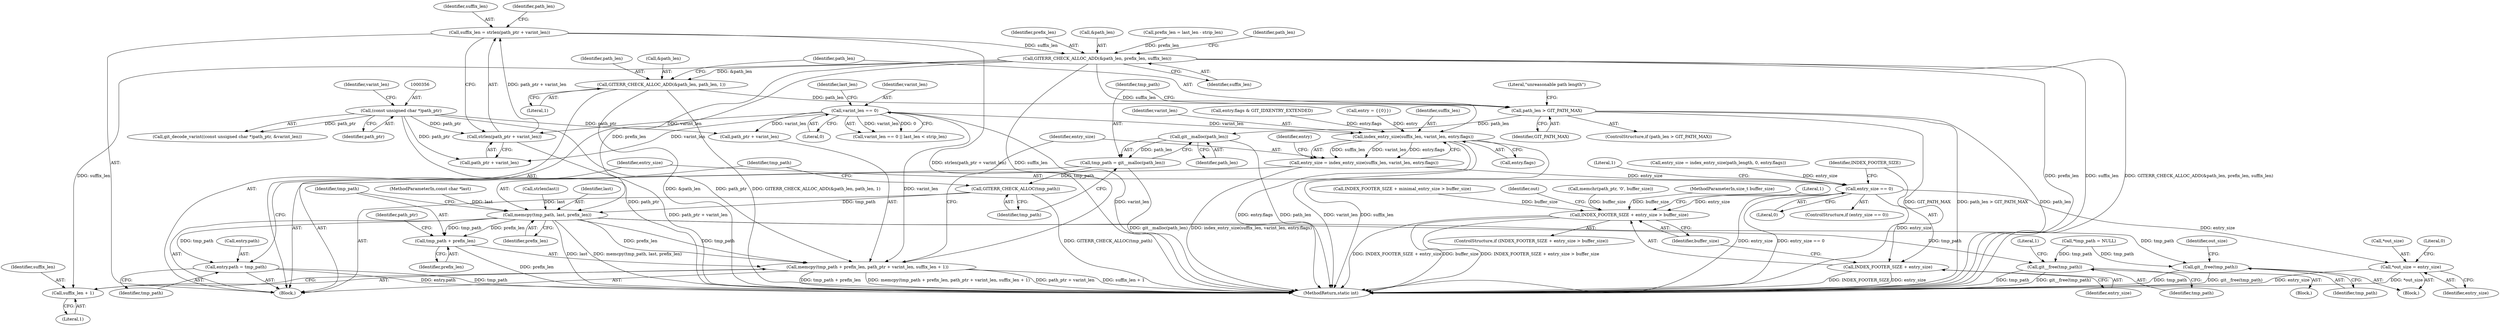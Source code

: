 digraph "0_libgit2_3db1af1f370295ad5355b8f64b865a2a357bcac0@API" {
"1000380" [label="(Call,suffix_len = strlen(path_ptr + varint_len))"];
"1000382" [label="(Call,strlen(path_ptr + varint_len))"];
"1000355" [label="(Call,(const unsigned char *)path_ptr)"];
"1000366" [label="(Call,varint_len == 0)"];
"1000386" [label="(Call,GITERR_CHECK_ALLOC_ADD(&path_len, prefix_len, suffix_len))"];
"1000391" [label="(Call,GITERR_CHECK_ALLOC_ADD(&path_len, path_len, 1))"];
"1000397" [label="(Call,path_len > GIT_PATH_MAX)"];
"1000405" [label="(Call,git__malloc(path_len))"];
"1000403" [label="(Call,tmp_path = git__malloc(path_len))"];
"1000407" [label="(Call,GITERR_CHECK_ALLOC(tmp_path))"];
"1000409" [label="(Call,memcpy(tmp_path, last, prefix_len))"];
"1000413" [label="(Call,memcpy(tmp_path + prefix_len, path_ptr + varint_len, suffix_len + 1))"];
"1000414" [label="(Call,tmp_path + prefix_len)"];
"1000431" [label="(Call,entry.path = tmp_path)"];
"1000461" [label="(Call,git__free(tmp_path))"];
"1000466" [label="(Call,git__free(tmp_path))"];
"1000420" [label="(Call,suffix_len + 1)"];
"1000425" [label="(Call,index_entry_size(suffix_len, varint_len, entry.flags))"];
"1000423" [label="(Call,entry_size = index_entry_size(suffix_len, varint_len, entry.flags))"];
"1000437" [label="(Call,entry_size == 0)"];
"1000444" [label="(Call,INDEX_FOOTER_SIZE + entry_size > buffer_size)"];
"1000445" [label="(Call,INDEX_FOOTER_SIZE + entry_size)"];
"1000468" [label="(Call,*out_size = entry_size)"];
"1000387" [label="(Call,&path_len)"];
"1000465" [label="(Literal,1)"];
"1000345" [label="(Block,)"];
"1000395" [label="(Literal,1)"];
"1000422" [label="(Literal,1)"];
"1000461" [label="(Call,git__free(tmp_path))"];
"1000413" [label="(Call,memcpy(tmp_path + prefix_len, path_ptr + varint_len, suffix_len + 1))"];
"1000397" [label="(Call,path_len > GIT_PATH_MAX)"];
"1000108" [label="(MethodParameterIn,const char *last)"];
"1000354" [label="(Call,git_decode_varint((const unsigned char *)path_ptr, &varint_len))"];
"1000357" [label="(Identifier,path_ptr)"];
"1000404" [label="(Identifier,tmp_path)"];
"1000410" [label="(Identifier,tmp_path)"];
"1000425" [label="(Call,index_entry_size(suffix_len, varint_len, entry.flags))"];
"1000107" [label="(MethodParameterIn,size_t buffer_size)"];
"1000329" [label="(Call,entry_size = index_entry_size(path_length, 0, entry.flags))"];
"1000386" [label="(Call,GITERR_CHECK_ALLOC_ADD(&path_len, prefix_len, suffix_len))"];
"1000392" [label="(Call,&path_len)"];
"1000420" [label="(Call,suffix_len + 1)"];
"1000407" [label="(Call,GITERR_CHECK_ALLOC(tmp_path))"];
"1000375" [label="(Call,prefix_len = last_len - strip_len)"];
"1000423" [label="(Call,entry_size = index_entry_size(suffix_len, varint_len, entry.flags))"];
"1000368" [label="(Literal,0)"];
"1000447" [label="(Identifier,entry_size)"];
"1000467" [label="(Identifier,tmp_path)"];
"1000451" [label="(Literal,1)"];
"1000390" [label="(Identifier,suffix_len)"];
"1000466" [label="(Call,git__free(tmp_path))"];
"1000367" [label="(Identifier,varint_len)"];
"1000432" [label="(Call,entry.path)"];
"1000433" [label="(Identifier,entry)"];
"1000366" [label="(Call,varint_len == 0)"];
"1000437" [label="(Call,entry_size == 0)"];
"1000444" [label="(Call,INDEX_FOOTER_SIZE + entry_size > buffer_size)"];
"1000383" [label="(Call,path_ptr + varint_len)"];
"1000462" [label="(Identifier,tmp_path)"];
"1000382" [label="(Call,strlen(path_ptr + varint_len))"];
"1000370" [label="(Identifier,last_len)"];
"1000359" [label="(Identifier,varint_len)"];
"1000393" [label="(Identifier,path_len)"];
"1000431" [label="(Call,entry.path = tmp_path)"];
"1000474" [label="(MethodReturn,static int)"];
"1000130" [label="(Call,INDEX_FOOTER_SIZE + minimal_entry_size > buffer_size)"];
"1000417" [label="(Call,path_ptr + varint_len)"];
"1000415" [label="(Identifier,tmp_path)"];
"1000414" [label="(Call,tmp_path + prefix_len)"];
"1000443" [label="(ControlStructure,if (INDEX_FOOTER_SIZE + entry_size > buffer_size))"];
"1000416" [label="(Identifier,prefix_len)"];
"1000362" [label="(Call,strlen(last))"];
"1000446" [label="(Identifier,INDEX_FOOTER_SIZE)"];
"1000402" [label="(Literal,\"unreasonable path length\")"];
"1000389" [label="(Identifier,prefix_len)"];
"1000408" [label="(Identifier,tmp_path)"];
"1000427" [label="(Identifier,varint_len)"];
"1000471" [label="(Identifier,entry_size)"];
"1000411" [label="(Identifier,last)"];
"1000262" [label="(Call,entry.flags & GIT_IDXENTRY_EXTENDED)"];
"1000439" [label="(Literal,0)"];
"1000424" [label="(Identifier,entry_size)"];
"1000470" [label="(Identifier,out_size)"];
"1000436" [label="(ControlStructure,if (entry_size == 0))"];
"1000381" [label="(Identifier,suffix_len)"];
"1000412" [label="(Identifier,prefix_len)"];
"1000455" [label="(Identifier,out)"];
"1000115" [label="(Call,entry = {{0}})"];
"1000445" [label="(Call,INDEX_FOOTER_SIZE + entry_size)"];
"1000468" [label="(Call,*out_size = entry_size)"];
"1000469" [label="(Call,*out_size)"];
"1000391" [label="(Call,GITERR_CHECK_ALLOC_ADD(&path_len, path_len, 1))"];
"1000126" [label="(Call,*tmp_path = NULL)"];
"1000421" [label="(Identifier,suffix_len)"];
"1000403" [label="(Call,tmp_path = git__malloc(path_len))"];
"1000399" [label="(Identifier,GIT_PATH_MAX)"];
"1000448" [label="(Identifier,buffer_size)"];
"1000438" [label="(Identifier,entry_size)"];
"1000380" [label="(Call,suffix_len = strlen(path_ptr + varint_len))"];
"1000365" [label="(Call,varint_len == 0 || last_len < strip_len)"];
"1000109" [label="(Block,)"];
"1000426" [label="(Identifier,suffix_len)"];
"1000394" [label="(Identifier,path_len)"];
"1000409" [label="(Call,memcpy(tmp_path, last, prefix_len))"];
"1000398" [label="(Identifier,path_len)"];
"1000355" [label="(Call,(const unsigned char *)path_ptr)"];
"1000406" [label="(Identifier,path_len)"];
"1000313" [label="(Call,memchr(path_ptr, '\0', buffer_size))"];
"1000405" [label="(Call,git__malloc(path_len))"];
"1000435" [label="(Identifier,tmp_path)"];
"1000473" [label="(Literal,0)"];
"1000388" [label="(Identifier,path_len)"];
"1000442" [label="(Literal,1)"];
"1000396" [label="(ControlStructure,if (path_len > GIT_PATH_MAX))"];
"1000428" [label="(Call,entry.flags)"];
"1000460" [label="(Block,)"];
"1000418" [label="(Identifier,path_ptr)"];
"1000380" -> "1000345"  [label="AST: "];
"1000380" -> "1000382"  [label="CFG: "];
"1000381" -> "1000380"  [label="AST: "];
"1000382" -> "1000380"  [label="AST: "];
"1000388" -> "1000380"  [label="CFG: "];
"1000380" -> "1000474"  [label="DDG: strlen(path_ptr + varint_len)"];
"1000382" -> "1000380"  [label="DDG: path_ptr + varint_len"];
"1000380" -> "1000386"  [label="DDG: suffix_len"];
"1000382" -> "1000383"  [label="CFG: "];
"1000383" -> "1000382"  [label="AST: "];
"1000382" -> "1000474"  [label="DDG: path_ptr + varint_len"];
"1000355" -> "1000382"  [label="DDG: path_ptr"];
"1000366" -> "1000382"  [label="DDG: varint_len"];
"1000355" -> "1000354"  [label="AST: "];
"1000355" -> "1000357"  [label="CFG: "];
"1000356" -> "1000355"  [label="AST: "];
"1000357" -> "1000355"  [label="AST: "];
"1000359" -> "1000355"  [label="CFG: "];
"1000355" -> "1000474"  [label="DDG: path_ptr"];
"1000355" -> "1000354"  [label="DDG: path_ptr"];
"1000355" -> "1000383"  [label="DDG: path_ptr"];
"1000355" -> "1000413"  [label="DDG: path_ptr"];
"1000355" -> "1000417"  [label="DDG: path_ptr"];
"1000366" -> "1000365"  [label="AST: "];
"1000366" -> "1000368"  [label="CFG: "];
"1000367" -> "1000366"  [label="AST: "];
"1000368" -> "1000366"  [label="AST: "];
"1000370" -> "1000366"  [label="CFG: "];
"1000365" -> "1000366"  [label="CFG: "];
"1000366" -> "1000474"  [label="DDG: varint_len"];
"1000366" -> "1000365"  [label="DDG: varint_len"];
"1000366" -> "1000365"  [label="DDG: 0"];
"1000366" -> "1000383"  [label="DDG: varint_len"];
"1000366" -> "1000413"  [label="DDG: varint_len"];
"1000366" -> "1000417"  [label="DDG: varint_len"];
"1000366" -> "1000425"  [label="DDG: varint_len"];
"1000386" -> "1000345"  [label="AST: "];
"1000386" -> "1000390"  [label="CFG: "];
"1000387" -> "1000386"  [label="AST: "];
"1000389" -> "1000386"  [label="AST: "];
"1000390" -> "1000386"  [label="AST: "];
"1000393" -> "1000386"  [label="CFG: "];
"1000386" -> "1000474"  [label="DDG: prefix_len"];
"1000386" -> "1000474"  [label="DDG: suffix_len"];
"1000386" -> "1000474"  [label="DDG: GITERR_CHECK_ALLOC_ADD(&path_len, prefix_len, suffix_len)"];
"1000375" -> "1000386"  [label="DDG: prefix_len"];
"1000386" -> "1000391"  [label="DDG: &path_len"];
"1000386" -> "1000409"  [label="DDG: prefix_len"];
"1000386" -> "1000413"  [label="DDG: suffix_len"];
"1000386" -> "1000420"  [label="DDG: suffix_len"];
"1000386" -> "1000425"  [label="DDG: suffix_len"];
"1000391" -> "1000345"  [label="AST: "];
"1000391" -> "1000395"  [label="CFG: "];
"1000392" -> "1000391"  [label="AST: "];
"1000394" -> "1000391"  [label="AST: "];
"1000395" -> "1000391"  [label="AST: "];
"1000398" -> "1000391"  [label="CFG: "];
"1000391" -> "1000474"  [label="DDG: &path_len"];
"1000391" -> "1000474"  [label="DDG: GITERR_CHECK_ALLOC_ADD(&path_len, path_len, 1)"];
"1000391" -> "1000397"  [label="DDG: path_len"];
"1000397" -> "1000396"  [label="AST: "];
"1000397" -> "1000399"  [label="CFG: "];
"1000398" -> "1000397"  [label="AST: "];
"1000399" -> "1000397"  [label="AST: "];
"1000402" -> "1000397"  [label="CFG: "];
"1000404" -> "1000397"  [label="CFG: "];
"1000397" -> "1000474"  [label="DDG: path_len > GIT_PATH_MAX"];
"1000397" -> "1000474"  [label="DDG: path_len"];
"1000397" -> "1000474"  [label="DDG: GIT_PATH_MAX"];
"1000397" -> "1000405"  [label="DDG: path_len"];
"1000405" -> "1000403"  [label="AST: "];
"1000405" -> "1000406"  [label="CFG: "];
"1000406" -> "1000405"  [label="AST: "];
"1000403" -> "1000405"  [label="CFG: "];
"1000405" -> "1000474"  [label="DDG: path_len"];
"1000405" -> "1000403"  [label="DDG: path_len"];
"1000403" -> "1000345"  [label="AST: "];
"1000404" -> "1000403"  [label="AST: "];
"1000408" -> "1000403"  [label="CFG: "];
"1000403" -> "1000474"  [label="DDG: git__malloc(path_len)"];
"1000403" -> "1000407"  [label="DDG: tmp_path"];
"1000407" -> "1000345"  [label="AST: "];
"1000407" -> "1000408"  [label="CFG: "];
"1000408" -> "1000407"  [label="AST: "];
"1000410" -> "1000407"  [label="CFG: "];
"1000407" -> "1000474"  [label="DDG: GITERR_CHECK_ALLOC(tmp_path)"];
"1000407" -> "1000409"  [label="DDG: tmp_path"];
"1000409" -> "1000345"  [label="AST: "];
"1000409" -> "1000412"  [label="CFG: "];
"1000410" -> "1000409"  [label="AST: "];
"1000411" -> "1000409"  [label="AST: "];
"1000412" -> "1000409"  [label="AST: "];
"1000415" -> "1000409"  [label="CFG: "];
"1000409" -> "1000474"  [label="DDG: last"];
"1000409" -> "1000474"  [label="DDG: memcpy(tmp_path, last, prefix_len)"];
"1000362" -> "1000409"  [label="DDG: last"];
"1000108" -> "1000409"  [label="DDG: last"];
"1000409" -> "1000413"  [label="DDG: tmp_path"];
"1000409" -> "1000413"  [label="DDG: prefix_len"];
"1000409" -> "1000414"  [label="DDG: tmp_path"];
"1000409" -> "1000414"  [label="DDG: prefix_len"];
"1000409" -> "1000431"  [label="DDG: tmp_path"];
"1000409" -> "1000461"  [label="DDG: tmp_path"];
"1000409" -> "1000466"  [label="DDG: tmp_path"];
"1000413" -> "1000345"  [label="AST: "];
"1000413" -> "1000420"  [label="CFG: "];
"1000414" -> "1000413"  [label="AST: "];
"1000417" -> "1000413"  [label="AST: "];
"1000420" -> "1000413"  [label="AST: "];
"1000424" -> "1000413"  [label="CFG: "];
"1000413" -> "1000474"  [label="DDG: suffix_len + 1"];
"1000413" -> "1000474"  [label="DDG: tmp_path + prefix_len"];
"1000413" -> "1000474"  [label="DDG: memcpy(tmp_path + prefix_len, path_ptr + varint_len, suffix_len + 1)"];
"1000413" -> "1000474"  [label="DDG: path_ptr + varint_len"];
"1000414" -> "1000416"  [label="CFG: "];
"1000415" -> "1000414"  [label="AST: "];
"1000416" -> "1000414"  [label="AST: "];
"1000418" -> "1000414"  [label="CFG: "];
"1000414" -> "1000474"  [label="DDG: prefix_len"];
"1000431" -> "1000345"  [label="AST: "];
"1000431" -> "1000435"  [label="CFG: "];
"1000432" -> "1000431"  [label="AST: "];
"1000435" -> "1000431"  [label="AST: "];
"1000438" -> "1000431"  [label="CFG: "];
"1000431" -> "1000474"  [label="DDG: entry.path"];
"1000431" -> "1000474"  [label="DDG: tmp_path"];
"1000461" -> "1000460"  [label="AST: "];
"1000461" -> "1000462"  [label="CFG: "];
"1000462" -> "1000461"  [label="AST: "];
"1000465" -> "1000461"  [label="CFG: "];
"1000461" -> "1000474"  [label="DDG: git__free(tmp_path)"];
"1000461" -> "1000474"  [label="DDG: tmp_path"];
"1000126" -> "1000461"  [label="DDG: tmp_path"];
"1000466" -> "1000109"  [label="AST: "];
"1000466" -> "1000467"  [label="CFG: "];
"1000467" -> "1000466"  [label="AST: "];
"1000470" -> "1000466"  [label="CFG: "];
"1000466" -> "1000474"  [label="DDG: tmp_path"];
"1000466" -> "1000474"  [label="DDG: git__free(tmp_path)"];
"1000126" -> "1000466"  [label="DDG: tmp_path"];
"1000420" -> "1000422"  [label="CFG: "];
"1000421" -> "1000420"  [label="AST: "];
"1000422" -> "1000420"  [label="AST: "];
"1000425" -> "1000423"  [label="AST: "];
"1000425" -> "1000428"  [label="CFG: "];
"1000426" -> "1000425"  [label="AST: "];
"1000427" -> "1000425"  [label="AST: "];
"1000428" -> "1000425"  [label="AST: "];
"1000423" -> "1000425"  [label="CFG: "];
"1000425" -> "1000474"  [label="DDG: entry.flags"];
"1000425" -> "1000474"  [label="DDG: varint_len"];
"1000425" -> "1000474"  [label="DDG: suffix_len"];
"1000425" -> "1000423"  [label="DDG: suffix_len"];
"1000425" -> "1000423"  [label="DDG: varint_len"];
"1000425" -> "1000423"  [label="DDG: entry.flags"];
"1000262" -> "1000425"  [label="DDG: entry.flags"];
"1000115" -> "1000425"  [label="DDG: entry"];
"1000423" -> "1000345"  [label="AST: "];
"1000424" -> "1000423"  [label="AST: "];
"1000433" -> "1000423"  [label="CFG: "];
"1000423" -> "1000474"  [label="DDG: index_entry_size(suffix_len, varint_len, entry.flags)"];
"1000423" -> "1000437"  [label="DDG: entry_size"];
"1000437" -> "1000436"  [label="AST: "];
"1000437" -> "1000439"  [label="CFG: "];
"1000438" -> "1000437"  [label="AST: "];
"1000439" -> "1000437"  [label="AST: "];
"1000442" -> "1000437"  [label="CFG: "];
"1000446" -> "1000437"  [label="CFG: "];
"1000437" -> "1000474"  [label="DDG: entry_size == 0"];
"1000437" -> "1000474"  [label="DDG: entry_size"];
"1000329" -> "1000437"  [label="DDG: entry_size"];
"1000437" -> "1000444"  [label="DDG: entry_size"];
"1000437" -> "1000445"  [label="DDG: entry_size"];
"1000437" -> "1000468"  [label="DDG: entry_size"];
"1000444" -> "1000443"  [label="AST: "];
"1000444" -> "1000448"  [label="CFG: "];
"1000445" -> "1000444"  [label="AST: "];
"1000448" -> "1000444"  [label="AST: "];
"1000451" -> "1000444"  [label="CFG: "];
"1000455" -> "1000444"  [label="CFG: "];
"1000444" -> "1000474"  [label="DDG: INDEX_FOOTER_SIZE + entry_size"];
"1000444" -> "1000474"  [label="DDG: buffer_size"];
"1000444" -> "1000474"  [label="DDG: INDEX_FOOTER_SIZE + entry_size > buffer_size"];
"1000313" -> "1000444"  [label="DDG: buffer_size"];
"1000130" -> "1000444"  [label="DDG: buffer_size"];
"1000107" -> "1000444"  [label="DDG: buffer_size"];
"1000445" -> "1000447"  [label="CFG: "];
"1000446" -> "1000445"  [label="AST: "];
"1000447" -> "1000445"  [label="AST: "];
"1000448" -> "1000445"  [label="CFG: "];
"1000445" -> "1000474"  [label="DDG: INDEX_FOOTER_SIZE"];
"1000445" -> "1000474"  [label="DDG: entry_size"];
"1000468" -> "1000109"  [label="AST: "];
"1000468" -> "1000471"  [label="CFG: "];
"1000469" -> "1000468"  [label="AST: "];
"1000471" -> "1000468"  [label="AST: "];
"1000473" -> "1000468"  [label="CFG: "];
"1000468" -> "1000474"  [label="DDG: *out_size"];
"1000468" -> "1000474"  [label="DDG: entry_size"];
}
